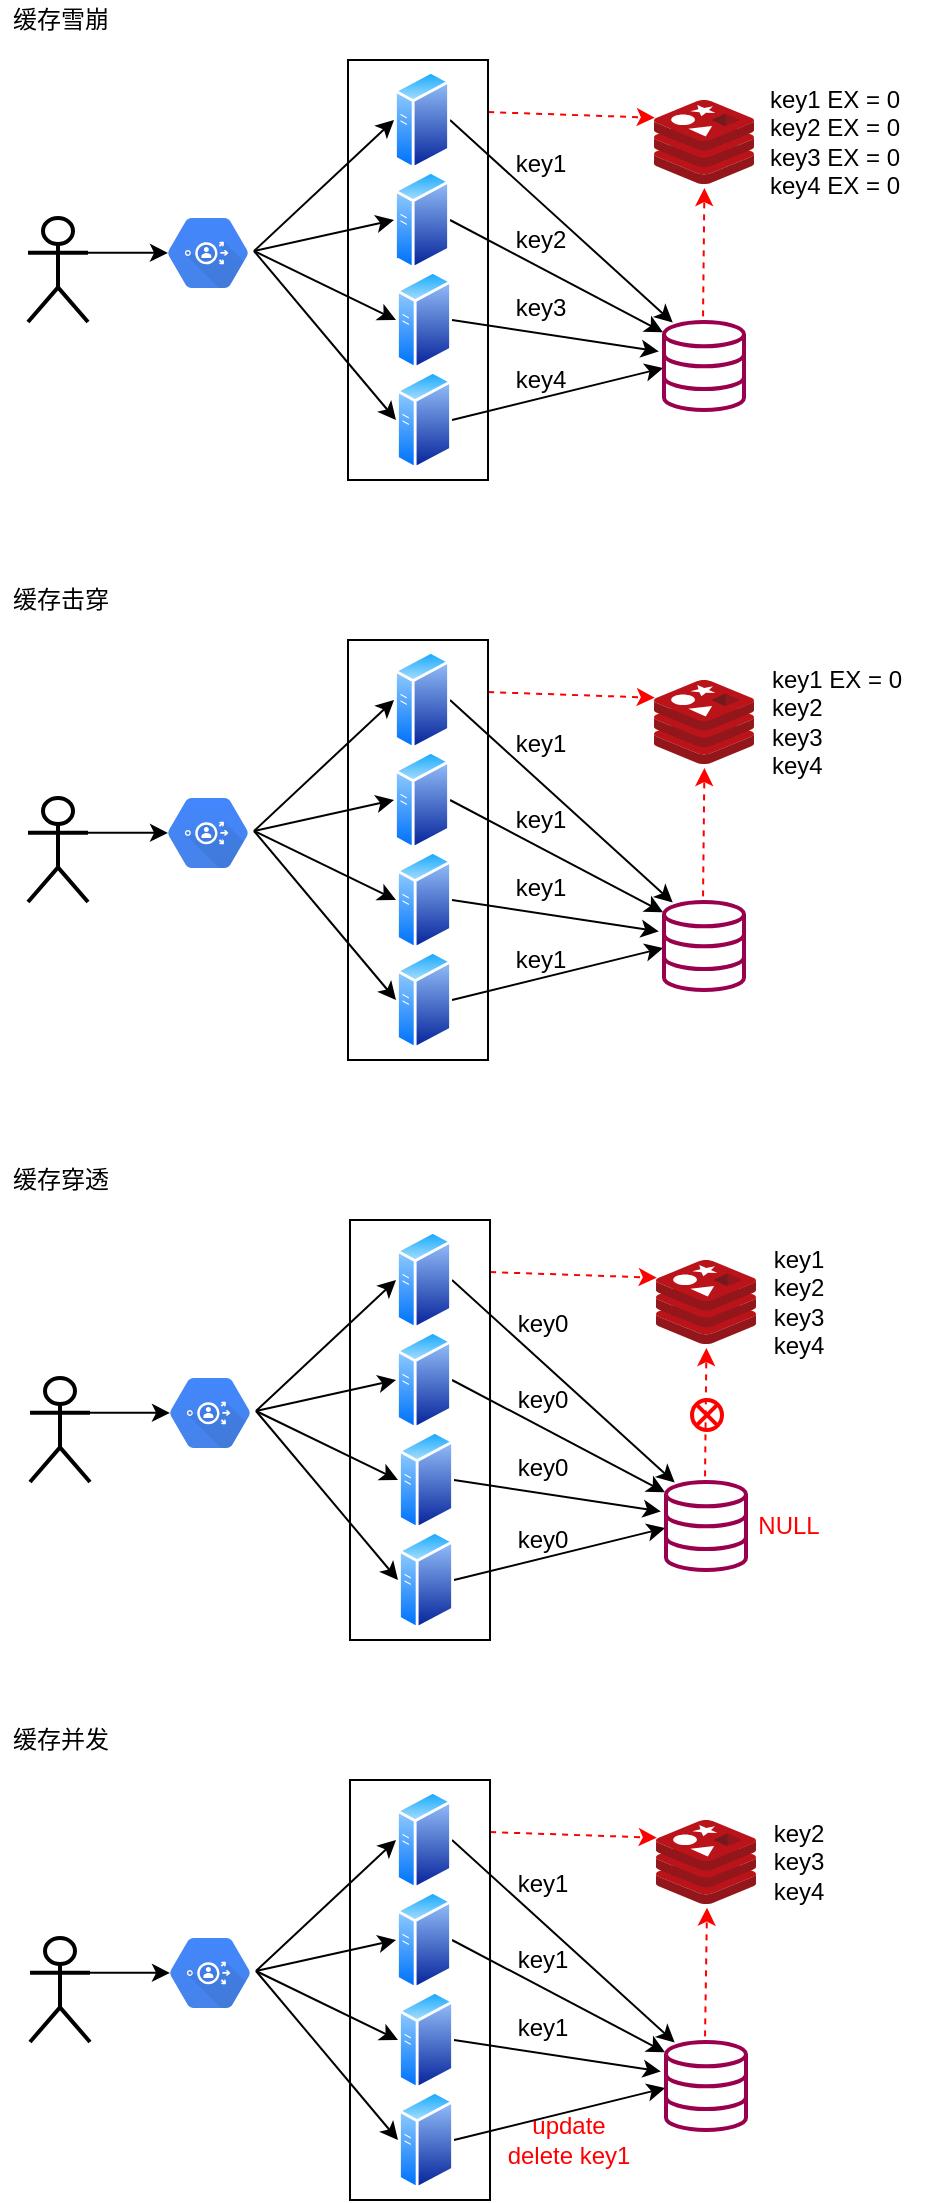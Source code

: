 <mxfile version="13.1.3" type="github"><diagram id="LF-wBUinEw7tB05aD-8D" name="第 1 页"><mxGraphModel dx="988" dy="596" grid="1" gridSize="10" guides="1" tooltips="1" connect="1" arrows="1" fold="1" page="1" pageScale="1" pageWidth="827" pageHeight="1169" math="0" shadow="0"><root><mxCell id="0"/><mxCell id="1" parent="0"/><mxCell id="2JN4IyXqBzqJY3ctXjoC-40" value="" style="edgeStyle=none;rounded=0;orthogonalLoop=1;jettySize=auto;html=1;entryX=0.008;entryY=0.211;entryDx=0;entryDy=0;entryPerimeter=0;exitX=1.001;exitY=0.124;exitDx=0;exitDy=0;exitPerimeter=0;dashed=1;strokeColor=#FF0000;" edge="1" parent="1" source="2JN4IyXqBzqJY3ctXjoC-16" target="2JN4IyXqBzqJY3ctXjoC-25"><mxGeometry relative="1" as="geometry"><mxPoint x="353" y="165.0" as="targetPoint"/></mxGeometry></mxCell><mxCell id="2JN4IyXqBzqJY3ctXjoC-16" value="" style="verticalLabelPosition=bottom;verticalAlign=top;html=1;shape=mxgraph.basic.rect;fillColor2=none;strokeWidth=1;size=20;indent=5;fillColor=none;" vertex="1" parent="1"><mxGeometry x="210" y="60" width="70" height="210" as="geometry"/></mxCell><mxCell id="2JN4IyXqBzqJY3ctXjoC-38" style="edgeStyle=none;rounded=0;orthogonalLoop=1;jettySize=auto;html=1;exitX=1;exitY=0.5;exitDx=0;exitDy=0;entryX=0.109;entryY=0.006;entryDx=0;entryDy=0;entryPerimeter=0;" edge="1" parent="1" source="2JN4IyXqBzqJY3ctXjoC-17" target="2JN4IyXqBzqJY3ctXjoC-24"><mxGeometry relative="1" as="geometry"/></mxCell><mxCell id="2JN4IyXqBzqJY3ctXjoC-17" value="" style="aspect=fixed;perimeter=ellipsePerimeter;html=1;align=center;shadow=0;dashed=0;spacingTop=3;image;image=img/lib/active_directory/generic_server.svg;fillColor=none;" vertex="1" parent="1"><mxGeometry x="233" y="65" width="28.0" height="50" as="geometry"/></mxCell><mxCell id="2JN4IyXqBzqJY3ctXjoC-37" style="edgeStyle=none;rounded=0;orthogonalLoop=1;jettySize=auto;html=1;exitX=1;exitY=0.5;exitDx=0;exitDy=0;entryX=-0.012;entryY=0.116;entryDx=0;entryDy=0;entryPerimeter=0;" edge="1" parent="1" source="2JN4IyXqBzqJY3ctXjoC-18" target="2JN4IyXqBzqJY3ctXjoC-24"><mxGeometry relative="1" as="geometry"/></mxCell><mxCell id="2JN4IyXqBzqJY3ctXjoC-18" value="" style="aspect=fixed;perimeter=ellipsePerimeter;html=1;align=center;shadow=0;dashed=0;spacingTop=3;image;image=img/lib/active_directory/generic_server.svg;fillColor=none;" vertex="1" parent="1"><mxGeometry x="233" y="115" width="28.0" height="50" as="geometry"/></mxCell><mxCell id="2JN4IyXqBzqJY3ctXjoC-36" style="edgeStyle=none;rounded=0;orthogonalLoop=1;jettySize=auto;html=1;exitX=1;exitY=0.5;exitDx=0;exitDy=0;entryX=-0.064;entryY=0.335;entryDx=0;entryDy=0;entryPerimeter=0;" edge="1" parent="1" source="2JN4IyXqBzqJY3ctXjoC-20" target="2JN4IyXqBzqJY3ctXjoC-24"><mxGeometry relative="1" as="geometry"><mxPoint x="370" y="220.0" as="targetPoint"/></mxGeometry></mxCell><mxCell id="2JN4IyXqBzqJY3ctXjoC-20" value="" style="aspect=fixed;perimeter=ellipsePerimeter;html=1;align=center;shadow=0;dashed=0;spacingTop=3;image;image=img/lib/active_directory/generic_server.svg;fillColor=none;" vertex="1" parent="1"><mxGeometry x="234" y="165" width="28.0" height="50" as="geometry"/></mxCell><mxCell id="2JN4IyXqBzqJY3ctXjoC-35" style="edgeStyle=none;rounded=0;orthogonalLoop=1;jettySize=auto;html=1;exitX=1;exitY=0.5;exitDx=0;exitDy=0;entryX=-0.012;entryY=0.524;entryDx=0;entryDy=0;entryPerimeter=0;" edge="1" parent="1" source="2JN4IyXqBzqJY3ctXjoC-23" target="2JN4IyXqBzqJY3ctXjoC-24"><mxGeometry relative="1" as="geometry"/></mxCell><mxCell id="2JN4IyXqBzqJY3ctXjoC-23" value="" style="aspect=fixed;perimeter=ellipsePerimeter;html=1;align=center;shadow=0;dashed=0;spacingTop=3;image;image=img/lib/active_directory/generic_server.svg;fillColor=none;" vertex="1" parent="1"><mxGeometry x="234" y="215" width="28.0" height="50" as="geometry"/></mxCell><mxCell id="2JN4IyXqBzqJY3ctXjoC-24" value="" style="html=1;verticalLabelPosition=bottom;align=center;labelBackgroundColor=#ffffff;verticalAlign=top;strokeWidth=2;strokeColor=#99004D;shadow=0;dashed=0;shape=mxgraph.ios7.icons.data;fillColor=none;" vertex="1" parent="1"><mxGeometry x="368" y="191" width="40" height="44" as="geometry"/></mxCell><mxCell id="2JN4IyXqBzqJY3ctXjoC-25" value="" style="aspect=fixed;html=1;points=[];align=center;image;fontSize=12;image=img/lib/mscae/Cache_Redis_Product.svg;strokeColor=#99004D;fillColor=none;" vertex="1" parent="1"><mxGeometry x="363" y="80" width="50" height="42" as="geometry"/></mxCell><mxCell id="2JN4IyXqBzqJY3ctXjoC-29" style="rounded=0;orthogonalLoop=1;jettySize=auto;html=1;exitX=1;exitY=0.333;exitDx=0;exitDy=0;exitPerimeter=0;" edge="1" parent="1" source="2JN4IyXqBzqJY3ctXjoC-27" target="2JN4IyXqBzqJY3ctXjoC-46"><mxGeometry relative="1" as="geometry"><mxPoint x="108.887" y="148.186" as="targetPoint"/></mxGeometry></mxCell><mxCell id="2JN4IyXqBzqJY3ctXjoC-27" value="" style="shape=umlActor;verticalLabelPosition=bottom;labelBackgroundColor=#ffffff;verticalAlign=top;html=1;outlineConnect=0;strokeColor=#000000;fillColor=none;strokeWidth=2;" vertex="1" parent="1"><mxGeometry x="50" y="139" width="30" height="52" as="geometry"/></mxCell><mxCell id="2JN4IyXqBzqJY3ctXjoC-30" style="edgeStyle=none;rounded=0;orthogonalLoop=1;jettySize=auto;html=1;exitX=1;exitY=0.5;exitDx=0;exitDy=0;entryX=0;entryY=0.5;entryDx=0;entryDy=0;" edge="1" parent="1" target="2JN4IyXqBzqJY3ctXjoC-17"><mxGeometry relative="1" as="geometry"><mxPoint x="163.0" y="155.5" as="sourcePoint"/></mxGeometry></mxCell><mxCell id="2JN4IyXqBzqJY3ctXjoC-32" style="edgeStyle=none;rounded=0;orthogonalLoop=1;jettySize=auto;html=1;exitX=1;exitY=0.5;exitDx=0;exitDy=0;entryX=0;entryY=0.5;entryDx=0;entryDy=0;" edge="1" parent="1" target="2JN4IyXqBzqJY3ctXjoC-18"><mxGeometry relative="1" as="geometry"><mxPoint x="163.0" y="155.5" as="sourcePoint"/></mxGeometry></mxCell><mxCell id="2JN4IyXqBzqJY3ctXjoC-33" style="edgeStyle=none;rounded=0;orthogonalLoop=1;jettySize=auto;html=1;exitX=1;exitY=0.5;exitDx=0;exitDy=0;entryX=0;entryY=0.5;entryDx=0;entryDy=0;" edge="1" parent="1" target="2JN4IyXqBzqJY3ctXjoC-20"><mxGeometry relative="1" as="geometry"><mxPoint x="163.0" y="155.5" as="sourcePoint"/></mxGeometry></mxCell><mxCell id="2JN4IyXqBzqJY3ctXjoC-34" style="edgeStyle=none;rounded=0;orthogonalLoop=1;jettySize=auto;html=1;exitX=1;exitY=0.5;exitDx=0;exitDy=0;entryX=0;entryY=0.5;entryDx=0;entryDy=0;" edge="1" parent="1" target="2JN4IyXqBzqJY3ctXjoC-23"><mxGeometry relative="1" as="geometry"><mxPoint x="163.0" y="155.5" as="sourcePoint"/></mxGeometry></mxCell><mxCell id="2JN4IyXqBzqJY3ctXjoC-41" value="" style="endArrow=classic;html=1;dashed=1;strokeColor=#FF0000;exitX=0.488;exitY=-0.064;exitDx=0;exitDy=0;exitPerimeter=0;entryX=0.504;entryY=1.048;entryDx=0;entryDy=0;entryPerimeter=0;" edge="1" parent="1" source="2JN4IyXqBzqJY3ctXjoC-24" target="2JN4IyXqBzqJY3ctXjoC-25"><mxGeometry width="50" height="50" relative="1" as="geometry"><mxPoint x="300" y="230" as="sourcePoint"/><mxPoint x="350" y="180" as="targetPoint"/></mxGeometry></mxCell><mxCell id="2JN4IyXqBzqJY3ctXjoC-42" value="key1" style="text;html=1;align=center;verticalAlign=middle;resizable=0;points=[];autosize=1;" vertex="1" parent="1"><mxGeometry x="286" y="102" width="40" height="20" as="geometry"/></mxCell><mxCell id="2JN4IyXqBzqJY3ctXjoC-43" value="key2" style="text;html=1;align=center;verticalAlign=middle;resizable=0;points=[];autosize=1;" vertex="1" parent="1"><mxGeometry x="286" y="140" width="40" height="20" as="geometry"/></mxCell><mxCell id="2JN4IyXqBzqJY3ctXjoC-44" value="key3" style="text;html=1;align=center;verticalAlign=middle;resizable=0;points=[];autosize=1;" vertex="1" parent="1"><mxGeometry x="286" y="174" width="40" height="20" as="geometry"/></mxCell><mxCell id="2JN4IyXqBzqJY3ctXjoC-45" value="key4" style="text;html=1;align=center;verticalAlign=middle;resizable=0;points=[];autosize=1;" vertex="1" parent="1"><mxGeometry x="286" y="210" width="40" height="20" as="geometry"/></mxCell><mxCell id="2JN4IyXqBzqJY3ctXjoC-46" value="" style="shape=mxgraph.gcp.identity_and_security.cloud_identity_aware_proxy;html=1;fillColor=#4387FD;gradientColor=#4683EA;strokeColor=none;verticalLabelPosition=bottom;verticalAlign=top;align=center;labelBackgroundColor=none;fontColor=#009900;" vertex="1" parent="1"><mxGeometry x="120" y="139" width="40" height="35" as="geometry"/></mxCell><mxCell id="2JN4IyXqBzqJY3ctXjoC-50" value="" style="edgeStyle=none;rounded=0;orthogonalLoop=1;jettySize=auto;html=1;entryX=0.008;entryY=0.211;entryDx=0;entryDy=0;entryPerimeter=0;exitX=1.001;exitY=0.124;exitDx=0;exitDy=0;exitPerimeter=0;dashed=1;strokeColor=#FF0000;" edge="1" parent="1" source="2JN4IyXqBzqJY3ctXjoC-51" target="2JN4IyXqBzqJY3ctXjoC-61"><mxGeometry relative="1" as="geometry"><mxPoint x="353" y="455.0" as="targetPoint"/></mxGeometry></mxCell><mxCell id="2JN4IyXqBzqJY3ctXjoC-51" value="" style="verticalLabelPosition=bottom;verticalAlign=top;html=1;shape=mxgraph.basic.rect;fillColor2=none;strokeWidth=1;size=20;indent=5;fillColor=none;" vertex="1" parent="1"><mxGeometry x="210" y="350" width="70" height="210" as="geometry"/></mxCell><mxCell id="2JN4IyXqBzqJY3ctXjoC-52" style="edgeStyle=none;rounded=0;orthogonalLoop=1;jettySize=auto;html=1;exitX=1;exitY=0.5;exitDx=0;exitDy=0;entryX=0.109;entryY=0.006;entryDx=0;entryDy=0;entryPerimeter=0;" edge="1" parent="1" source="2JN4IyXqBzqJY3ctXjoC-53" target="2JN4IyXqBzqJY3ctXjoC-60"><mxGeometry relative="1" as="geometry"/></mxCell><mxCell id="2JN4IyXqBzqJY3ctXjoC-53" value="" style="aspect=fixed;perimeter=ellipsePerimeter;html=1;align=center;shadow=0;dashed=0;spacingTop=3;image;image=img/lib/active_directory/generic_server.svg;fillColor=none;" vertex="1" parent="1"><mxGeometry x="233" y="355" width="28.0" height="50" as="geometry"/></mxCell><mxCell id="2JN4IyXqBzqJY3ctXjoC-54" style="edgeStyle=none;rounded=0;orthogonalLoop=1;jettySize=auto;html=1;exitX=1;exitY=0.5;exitDx=0;exitDy=0;entryX=-0.012;entryY=0.116;entryDx=0;entryDy=0;entryPerimeter=0;" edge="1" parent="1" source="2JN4IyXqBzqJY3ctXjoC-55" target="2JN4IyXqBzqJY3ctXjoC-60"><mxGeometry relative="1" as="geometry"/></mxCell><mxCell id="2JN4IyXqBzqJY3ctXjoC-55" value="" style="aspect=fixed;perimeter=ellipsePerimeter;html=1;align=center;shadow=0;dashed=0;spacingTop=3;image;image=img/lib/active_directory/generic_server.svg;fillColor=none;" vertex="1" parent="1"><mxGeometry x="233" y="405" width="28.0" height="50" as="geometry"/></mxCell><mxCell id="2JN4IyXqBzqJY3ctXjoC-56" style="edgeStyle=none;rounded=0;orthogonalLoop=1;jettySize=auto;html=1;exitX=1;exitY=0.5;exitDx=0;exitDy=0;entryX=-0.064;entryY=0.335;entryDx=0;entryDy=0;entryPerimeter=0;" edge="1" parent="1" source="2JN4IyXqBzqJY3ctXjoC-57" target="2JN4IyXqBzqJY3ctXjoC-60"><mxGeometry relative="1" as="geometry"><mxPoint x="370" y="510.0" as="targetPoint"/></mxGeometry></mxCell><mxCell id="2JN4IyXqBzqJY3ctXjoC-57" value="" style="aspect=fixed;perimeter=ellipsePerimeter;html=1;align=center;shadow=0;dashed=0;spacingTop=3;image;image=img/lib/active_directory/generic_server.svg;fillColor=none;" vertex="1" parent="1"><mxGeometry x="234" y="455" width="28.0" height="50" as="geometry"/></mxCell><mxCell id="2JN4IyXqBzqJY3ctXjoC-58" style="edgeStyle=none;rounded=0;orthogonalLoop=1;jettySize=auto;html=1;exitX=1;exitY=0.5;exitDx=0;exitDy=0;entryX=-0.012;entryY=0.524;entryDx=0;entryDy=0;entryPerimeter=0;" edge="1" parent="1" source="2JN4IyXqBzqJY3ctXjoC-59" target="2JN4IyXqBzqJY3ctXjoC-60"><mxGeometry relative="1" as="geometry"/></mxCell><mxCell id="2JN4IyXqBzqJY3ctXjoC-59" value="" style="aspect=fixed;perimeter=ellipsePerimeter;html=1;align=center;shadow=0;dashed=0;spacingTop=3;image;image=img/lib/active_directory/generic_server.svg;fillColor=none;" vertex="1" parent="1"><mxGeometry x="234" y="505" width="28.0" height="50" as="geometry"/></mxCell><mxCell id="2JN4IyXqBzqJY3ctXjoC-60" value="" style="html=1;verticalLabelPosition=bottom;align=center;labelBackgroundColor=#ffffff;verticalAlign=top;strokeWidth=2;strokeColor=#99004D;shadow=0;dashed=0;shape=mxgraph.ios7.icons.data;fillColor=none;" vertex="1" parent="1"><mxGeometry x="368" y="481" width="40" height="44" as="geometry"/></mxCell><mxCell id="2JN4IyXqBzqJY3ctXjoC-61" value="" style="aspect=fixed;html=1;points=[];align=center;image;fontSize=12;image=img/lib/mscae/Cache_Redis_Product.svg;strokeColor=#99004D;fillColor=none;" vertex="1" parent="1"><mxGeometry x="363" y="370" width="50" height="42" as="geometry"/></mxCell><mxCell id="2JN4IyXqBzqJY3ctXjoC-62" style="rounded=0;orthogonalLoop=1;jettySize=auto;html=1;exitX=1;exitY=0.333;exitDx=0;exitDy=0;exitPerimeter=0;" edge="1" parent="1" source="2JN4IyXqBzqJY3ctXjoC-63" target="2JN4IyXqBzqJY3ctXjoC-73"><mxGeometry relative="1" as="geometry"><mxPoint x="108.887" y="438.186" as="targetPoint"/></mxGeometry></mxCell><mxCell id="2JN4IyXqBzqJY3ctXjoC-63" value="" style="shape=umlActor;verticalLabelPosition=bottom;labelBackgroundColor=#ffffff;verticalAlign=top;html=1;outlineConnect=0;strokeColor=#000000;fillColor=none;strokeWidth=2;" vertex="1" parent="1"><mxGeometry x="50" y="429" width="30" height="52" as="geometry"/></mxCell><mxCell id="2JN4IyXqBzqJY3ctXjoC-64" style="edgeStyle=none;rounded=0;orthogonalLoop=1;jettySize=auto;html=1;exitX=1;exitY=0.5;exitDx=0;exitDy=0;entryX=0;entryY=0.5;entryDx=0;entryDy=0;" edge="1" parent="1" target="2JN4IyXqBzqJY3ctXjoC-53"><mxGeometry relative="1" as="geometry"><mxPoint x="163.0" y="445.5" as="sourcePoint"/></mxGeometry></mxCell><mxCell id="2JN4IyXqBzqJY3ctXjoC-65" style="edgeStyle=none;rounded=0;orthogonalLoop=1;jettySize=auto;html=1;exitX=1;exitY=0.5;exitDx=0;exitDy=0;entryX=0;entryY=0.5;entryDx=0;entryDy=0;" edge="1" parent="1" target="2JN4IyXqBzqJY3ctXjoC-55"><mxGeometry relative="1" as="geometry"><mxPoint x="163.0" y="445.5" as="sourcePoint"/></mxGeometry></mxCell><mxCell id="2JN4IyXqBzqJY3ctXjoC-66" style="edgeStyle=none;rounded=0;orthogonalLoop=1;jettySize=auto;html=1;exitX=1;exitY=0.5;exitDx=0;exitDy=0;entryX=0;entryY=0.5;entryDx=0;entryDy=0;" edge="1" parent="1" target="2JN4IyXqBzqJY3ctXjoC-57"><mxGeometry relative="1" as="geometry"><mxPoint x="163.0" y="445.5" as="sourcePoint"/></mxGeometry></mxCell><mxCell id="2JN4IyXqBzqJY3ctXjoC-67" style="edgeStyle=none;rounded=0;orthogonalLoop=1;jettySize=auto;html=1;exitX=1;exitY=0.5;exitDx=0;exitDy=0;entryX=0;entryY=0.5;entryDx=0;entryDy=0;" edge="1" parent="1" target="2JN4IyXqBzqJY3ctXjoC-59"><mxGeometry relative="1" as="geometry"><mxPoint x="163.0" y="445.5" as="sourcePoint"/></mxGeometry></mxCell><mxCell id="2JN4IyXqBzqJY3ctXjoC-68" value="" style="endArrow=classic;html=1;dashed=1;strokeColor=#FF0000;exitX=0.488;exitY=-0.064;exitDx=0;exitDy=0;exitPerimeter=0;entryX=0.504;entryY=1.048;entryDx=0;entryDy=0;entryPerimeter=0;" edge="1" parent="1" source="2JN4IyXqBzqJY3ctXjoC-60" target="2JN4IyXqBzqJY3ctXjoC-61"><mxGeometry width="50" height="50" relative="1" as="geometry"><mxPoint x="300" y="520" as="sourcePoint"/><mxPoint x="350" y="470" as="targetPoint"/></mxGeometry></mxCell><mxCell id="2JN4IyXqBzqJY3ctXjoC-69" value="key1" style="text;html=1;align=center;verticalAlign=middle;resizable=0;points=[];autosize=1;" vertex="1" parent="1"><mxGeometry x="286" y="392" width="40" height="20" as="geometry"/></mxCell><mxCell id="2JN4IyXqBzqJY3ctXjoC-70" value="key1" style="text;html=1;align=center;verticalAlign=middle;resizable=0;points=[];autosize=1;" vertex="1" parent="1"><mxGeometry x="286" y="430" width="40" height="20" as="geometry"/></mxCell><mxCell id="2JN4IyXqBzqJY3ctXjoC-71" value="key1" style="text;html=1;align=center;verticalAlign=middle;resizable=0;points=[];autosize=1;" vertex="1" parent="1"><mxGeometry x="286" y="464" width="40" height="20" as="geometry"/></mxCell><mxCell id="2JN4IyXqBzqJY3ctXjoC-72" value="key1" style="text;html=1;align=center;verticalAlign=middle;resizable=0;points=[];autosize=1;" vertex="1" parent="1"><mxGeometry x="286" y="500" width="40" height="20" as="geometry"/></mxCell><mxCell id="2JN4IyXqBzqJY3ctXjoC-73" value="" style="shape=mxgraph.gcp.identity_and_security.cloud_identity_aware_proxy;html=1;fillColor=#4387FD;gradientColor=#4683EA;strokeColor=none;verticalLabelPosition=bottom;verticalAlign=top;align=center;labelBackgroundColor=none;fontColor=#009900;" vertex="1" parent="1"><mxGeometry x="120" y="429" width="40" height="35" as="geometry"/></mxCell><mxCell id="2JN4IyXqBzqJY3ctXjoC-74" value="缓存击穿" style="text;html=1;align=center;verticalAlign=middle;resizable=0;points=[];autosize=1;fontColor=#000000;" vertex="1" parent="1"><mxGeometry x="36" y="320" width="60" height="20" as="geometry"/></mxCell><mxCell id="2JN4IyXqBzqJY3ctXjoC-75" value="缓存雪崩" style="text;html=1;align=center;verticalAlign=middle;resizable=0;points=[];autosize=1;fontColor=#000000;" vertex="1" parent="1"><mxGeometry x="36" y="30" width="60" height="20" as="geometry"/></mxCell><mxCell id="2JN4IyXqBzqJY3ctXjoC-76" value="" style="edgeStyle=none;rounded=0;orthogonalLoop=1;jettySize=auto;html=1;entryX=0.008;entryY=0.211;entryDx=0;entryDy=0;entryPerimeter=0;exitX=1.001;exitY=0.124;exitDx=0;exitDy=0;exitPerimeter=0;dashed=1;strokeColor=#FF0000;" edge="1" parent="1" source="2JN4IyXqBzqJY3ctXjoC-77" target="2JN4IyXqBzqJY3ctXjoC-87"><mxGeometry relative="1" as="geometry"><mxPoint x="354" y="745.0" as="targetPoint"/></mxGeometry></mxCell><mxCell id="2JN4IyXqBzqJY3ctXjoC-77" value="" style="verticalLabelPosition=bottom;verticalAlign=top;html=1;shape=mxgraph.basic.rect;fillColor2=none;strokeWidth=1;size=20;indent=5;fillColor=none;" vertex="1" parent="1"><mxGeometry x="211" y="640" width="70" height="210" as="geometry"/></mxCell><mxCell id="2JN4IyXqBzqJY3ctXjoC-78" style="edgeStyle=none;rounded=0;orthogonalLoop=1;jettySize=auto;html=1;exitX=1;exitY=0.5;exitDx=0;exitDy=0;entryX=0.109;entryY=0.006;entryDx=0;entryDy=0;entryPerimeter=0;" edge="1" parent="1" source="2JN4IyXqBzqJY3ctXjoC-79" target="2JN4IyXqBzqJY3ctXjoC-86"><mxGeometry relative="1" as="geometry"/></mxCell><mxCell id="2JN4IyXqBzqJY3ctXjoC-79" value="" style="aspect=fixed;perimeter=ellipsePerimeter;html=1;align=center;shadow=0;dashed=0;spacingTop=3;image;image=img/lib/active_directory/generic_server.svg;fillColor=none;" vertex="1" parent="1"><mxGeometry x="234" y="645" width="28.0" height="50" as="geometry"/></mxCell><mxCell id="2JN4IyXqBzqJY3ctXjoC-80" style="edgeStyle=none;rounded=0;orthogonalLoop=1;jettySize=auto;html=1;exitX=1;exitY=0.5;exitDx=0;exitDy=0;entryX=-0.012;entryY=0.116;entryDx=0;entryDy=0;entryPerimeter=0;" edge="1" parent="1" source="2JN4IyXqBzqJY3ctXjoC-81" target="2JN4IyXqBzqJY3ctXjoC-86"><mxGeometry relative="1" as="geometry"/></mxCell><mxCell id="2JN4IyXqBzqJY3ctXjoC-81" value="" style="aspect=fixed;perimeter=ellipsePerimeter;html=1;align=center;shadow=0;dashed=0;spacingTop=3;image;image=img/lib/active_directory/generic_server.svg;fillColor=none;" vertex="1" parent="1"><mxGeometry x="234" y="695" width="28.0" height="50" as="geometry"/></mxCell><mxCell id="2JN4IyXqBzqJY3ctXjoC-82" style="edgeStyle=none;rounded=0;orthogonalLoop=1;jettySize=auto;html=1;exitX=1;exitY=0.5;exitDx=0;exitDy=0;entryX=-0.064;entryY=0.335;entryDx=0;entryDy=0;entryPerimeter=0;" edge="1" parent="1" source="2JN4IyXqBzqJY3ctXjoC-83" target="2JN4IyXqBzqJY3ctXjoC-86"><mxGeometry relative="1" as="geometry"><mxPoint x="371" y="800.0" as="targetPoint"/></mxGeometry></mxCell><mxCell id="2JN4IyXqBzqJY3ctXjoC-83" value="" style="aspect=fixed;perimeter=ellipsePerimeter;html=1;align=center;shadow=0;dashed=0;spacingTop=3;image;image=img/lib/active_directory/generic_server.svg;fillColor=none;" vertex="1" parent="1"><mxGeometry x="235" y="745" width="28.0" height="50" as="geometry"/></mxCell><mxCell id="2JN4IyXqBzqJY3ctXjoC-84" style="edgeStyle=none;rounded=0;orthogonalLoop=1;jettySize=auto;html=1;exitX=1;exitY=0.5;exitDx=0;exitDy=0;entryX=-0.012;entryY=0.524;entryDx=0;entryDy=0;entryPerimeter=0;" edge="1" parent="1" source="2JN4IyXqBzqJY3ctXjoC-85" target="2JN4IyXqBzqJY3ctXjoC-86"><mxGeometry relative="1" as="geometry"/></mxCell><mxCell id="2JN4IyXqBzqJY3ctXjoC-85" value="" style="aspect=fixed;perimeter=ellipsePerimeter;html=1;align=center;shadow=0;dashed=0;spacingTop=3;image;image=img/lib/active_directory/generic_server.svg;fillColor=none;" vertex="1" parent="1"><mxGeometry x="235" y="795" width="28.0" height="50" as="geometry"/></mxCell><mxCell id="2JN4IyXqBzqJY3ctXjoC-86" value="" style="html=1;verticalLabelPosition=bottom;align=center;labelBackgroundColor=#ffffff;verticalAlign=top;strokeWidth=2;strokeColor=#99004D;shadow=0;dashed=0;shape=mxgraph.ios7.icons.data;fillColor=none;" vertex="1" parent="1"><mxGeometry x="369" y="771" width="40" height="44" as="geometry"/></mxCell><mxCell id="2JN4IyXqBzqJY3ctXjoC-87" value="" style="aspect=fixed;html=1;points=[];align=center;image;fontSize=12;image=img/lib/mscae/Cache_Redis_Product.svg;strokeColor=#99004D;fillColor=none;" vertex="1" parent="1"><mxGeometry x="364" y="660" width="50" height="42" as="geometry"/></mxCell><mxCell id="2JN4IyXqBzqJY3ctXjoC-88" style="rounded=0;orthogonalLoop=1;jettySize=auto;html=1;exitX=1;exitY=0.333;exitDx=0;exitDy=0;exitPerimeter=0;" edge="1" parent="1" source="2JN4IyXqBzqJY3ctXjoC-89" target="2JN4IyXqBzqJY3ctXjoC-99"><mxGeometry relative="1" as="geometry"><mxPoint x="109.887" y="728.186" as="targetPoint"/></mxGeometry></mxCell><mxCell id="2JN4IyXqBzqJY3ctXjoC-89" value="" style="shape=umlActor;verticalLabelPosition=bottom;labelBackgroundColor=#ffffff;verticalAlign=top;html=1;outlineConnect=0;strokeColor=#000000;fillColor=none;strokeWidth=2;" vertex="1" parent="1"><mxGeometry x="51" y="719" width="30" height="52" as="geometry"/></mxCell><mxCell id="2JN4IyXqBzqJY3ctXjoC-90" style="edgeStyle=none;rounded=0;orthogonalLoop=1;jettySize=auto;html=1;exitX=1;exitY=0.5;exitDx=0;exitDy=0;entryX=0;entryY=0.5;entryDx=0;entryDy=0;" edge="1" parent="1" target="2JN4IyXqBzqJY3ctXjoC-79"><mxGeometry relative="1" as="geometry"><mxPoint x="164.0" y="735.5" as="sourcePoint"/></mxGeometry></mxCell><mxCell id="2JN4IyXqBzqJY3ctXjoC-91" style="edgeStyle=none;rounded=0;orthogonalLoop=1;jettySize=auto;html=1;exitX=1;exitY=0.5;exitDx=0;exitDy=0;entryX=0;entryY=0.5;entryDx=0;entryDy=0;" edge="1" parent="1" target="2JN4IyXqBzqJY3ctXjoC-81"><mxGeometry relative="1" as="geometry"><mxPoint x="164.0" y="735.5" as="sourcePoint"/></mxGeometry></mxCell><mxCell id="2JN4IyXqBzqJY3ctXjoC-92" style="edgeStyle=none;rounded=0;orthogonalLoop=1;jettySize=auto;html=1;exitX=1;exitY=0.5;exitDx=0;exitDy=0;entryX=0;entryY=0.5;entryDx=0;entryDy=0;" edge="1" parent="1" target="2JN4IyXqBzqJY3ctXjoC-83"><mxGeometry relative="1" as="geometry"><mxPoint x="164.0" y="735.5" as="sourcePoint"/></mxGeometry></mxCell><mxCell id="2JN4IyXqBzqJY3ctXjoC-93" style="edgeStyle=none;rounded=0;orthogonalLoop=1;jettySize=auto;html=1;exitX=1;exitY=0.5;exitDx=0;exitDy=0;entryX=0;entryY=0.5;entryDx=0;entryDy=0;" edge="1" parent="1" target="2JN4IyXqBzqJY3ctXjoC-85"><mxGeometry relative="1" as="geometry"><mxPoint x="164.0" y="735.5" as="sourcePoint"/></mxGeometry></mxCell><mxCell id="2JN4IyXqBzqJY3ctXjoC-94" value="" style="endArrow=classic;html=1;dashed=1;strokeColor=#FF0000;exitX=0.488;exitY=-0.064;exitDx=0;exitDy=0;exitPerimeter=0;entryX=0.504;entryY=1.048;entryDx=0;entryDy=0;entryPerimeter=0;" edge="1" parent="1" source="2JN4IyXqBzqJY3ctXjoC-86" target="2JN4IyXqBzqJY3ctXjoC-87"><mxGeometry width="50" height="50" relative="1" as="geometry"><mxPoint x="301" y="810" as="sourcePoint"/><mxPoint x="351" y="760" as="targetPoint"/></mxGeometry></mxCell><mxCell id="2JN4IyXqBzqJY3ctXjoC-95" value="key0" style="text;html=1;align=center;verticalAlign=middle;resizable=0;points=[];autosize=1;" vertex="1" parent="1"><mxGeometry x="287" y="682" width="40" height="20" as="geometry"/></mxCell><mxCell id="2JN4IyXqBzqJY3ctXjoC-96" value="key0" style="text;html=1;align=center;verticalAlign=middle;resizable=0;points=[];autosize=1;" vertex="1" parent="1"><mxGeometry x="287" y="720" width="40" height="20" as="geometry"/></mxCell><mxCell id="2JN4IyXqBzqJY3ctXjoC-97" value="key0" style="text;html=1;align=center;verticalAlign=middle;resizable=0;points=[];autosize=1;" vertex="1" parent="1"><mxGeometry x="287" y="754" width="40" height="20" as="geometry"/></mxCell><mxCell id="2JN4IyXqBzqJY3ctXjoC-98" value="key0" style="text;html=1;align=center;verticalAlign=middle;resizable=0;points=[];autosize=1;" vertex="1" parent="1"><mxGeometry x="287" y="790" width="40" height="20" as="geometry"/></mxCell><mxCell id="2JN4IyXqBzqJY3ctXjoC-99" value="" style="shape=mxgraph.gcp.identity_and_security.cloud_identity_aware_proxy;html=1;fillColor=#4387FD;gradientColor=#4683EA;strokeColor=none;verticalLabelPosition=bottom;verticalAlign=top;align=center;labelBackgroundColor=none;fontColor=#009900;" vertex="1" parent="1"><mxGeometry x="121" y="719" width="40" height="35" as="geometry"/></mxCell><mxCell id="2JN4IyXqBzqJY3ctXjoC-126" value="缓存穿透" style="text;html=1;align=center;verticalAlign=middle;resizable=0;points=[];autosize=1;fontColor=#000000;" vertex="1" parent="1"><mxGeometry x="36" y="610" width="60" height="20" as="geometry"/></mxCell><mxCell id="2JN4IyXqBzqJY3ctXjoC-129" value="key1&lt;br&gt;key2&lt;br&gt;key3&lt;br&gt;key4" style="text;html=1;align=center;verticalAlign=middle;resizable=0;points=[];autosize=1;fontColor=#000000;" vertex="1" parent="1"><mxGeometry x="415" y="651" width="40" height="60" as="geometry"/></mxCell><mxCell id="2JN4IyXqBzqJY3ctXjoC-130" value="key1 EX = 0&lt;br&gt;key2&lt;br&gt;key3&lt;br&gt;key4" style="text;html=1;align=left;verticalAlign=middle;resizable=0;points=[];autosize=1;fontColor=#000000;" vertex="1" parent="1"><mxGeometry x="420" y="361" width="80" height="60" as="geometry"/></mxCell><mxCell id="2JN4IyXqBzqJY3ctXjoC-131" value="key1 EX = 0&lt;br&gt;key2 EX = 0&lt;br&gt;key3 EX = 0&lt;br&gt;key4 EX = 0" style="text;html=1;align=center;verticalAlign=middle;resizable=0;points=[];autosize=1;fontColor=#000000;" vertex="1" parent="1"><mxGeometry x="413" y="71" width="80" height="60" as="geometry"/></mxCell><mxCell id="2JN4IyXqBzqJY3ctXjoC-132" value="NULL" style="text;html=1;align=center;verticalAlign=middle;resizable=0;points=[];autosize=1;fontColor=#FF0000;" vertex="1" parent="1"><mxGeometry x="405" y="783" width="50" height="20" as="geometry"/></mxCell><mxCell id="2JN4IyXqBzqJY3ctXjoC-133" value="" style="edgeStyle=none;rounded=0;orthogonalLoop=1;jettySize=auto;html=1;entryX=0.008;entryY=0.211;entryDx=0;entryDy=0;entryPerimeter=0;exitX=1.001;exitY=0.124;exitDx=0;exitDy=0;exitPerimeter=0;dashed=1;strokeColor=#FF0000;" edge="1" parent="1" source="2JN4IyXqBzqJY3ctXjoC-134" target="2JN4IyXqBzqJY3ctXjoC-144"><mxGeometry relative="1" as="geometry"><mxPoint x="354" y="1025" as="targetPoint"/></mxGeometry></mxCell><mxCell id="2JN4IyXqBzqJY3ctXjoC-134" value="" style="verticalLabelPosition=bottom;verticalAlign=top;html=1;shape=mxgraph.basic.rect;fillColor2=none;strokeWidth=1;size=20;indent=5;fillColor=none;" vertex="1" parent="1"><mxGeometry x="211" y="920" width="70" height="210" as="geometry"/></mxCell><mxCell id="2JN4IyXqBzqJY3ctXjoC-135" style="edgeStyle=none;rounded=0;orthogonalLoop=1;jettySize=auto;html=1;exitX=1;exitY=0.5;exitDx=0;exitDy=0;entryX=0.109;entryY=0.006;entryDx=0;entryDy=0;entryPerimeter=0;" edge="1" parent="1" source="2JN4IyXqBzqJY3ctXjoC-136" target="2JN4IyXqBzqJY3ctXjoC-143"><mxGeometry relative="1" as="geometry"/></mxCell><mxCell id="2JN4IyXqBzqJY3ctXjoC-136" value="" style="aspect=fixed;perimeter=ellipsePerimeter;html=1;align=center;shadow=0;dashed=0;spacingTop=3;image;image=img/lib/active_directory/generic_server.svg;fillColor=none;" vertex="1" parent="1"><mxGeometry x="234" y="925" width="28.0" height="50" as="geometry"/></mxCell><mxCell id="2JN4IyXqBzqJY3ctXjoC-137" style="edgeStyle=none;rounded=0;orthogonalLoop=1;jettySize=auto;html=1;exitX=1;exitY=0.5;exitDx=0;exitDy=0;entryX=-0.012;entryY=0.116;entryDx=0;entryDy=0;entryPerimeter=0;" edge="1" parent="1" source="2JN4IyXqBzqJY3ctXjoC-138" target="2JN4IyXqBzqJY3ctXjoC-143"><mxGeometry relative="1" as="geometry"/></mxCell><mxCell id="2JN4IyXqBzqJY3ctXjoC-138" value="" style="aspect=fixed;perimeter=ellipsePerimeter;html=1;align=center;shadow=0;dashed=0;spacingTop=3;image;image=img/lib/active_directory/generic_server.svg;fillColor=none;" vertex="1" parent="1"><mxGeometry x="234" y="975" width="28.0" height="50" as="geometry"/></mxCell><mxCell id="2JN4IyXqBzqJY3ctXjoC-139" style="edgeStyle=none;rounded=0;orthogonalLoop=1;jettySize=auto;html=1;exitX=1;exitY=0.5;exitDx=0;exitDy=0;entryX=-0.064;entryY=0.335;entryDx=0;entryDy=0;entryPerimeter=0;" edge="1" parent="1" source="2JN4IyXqBzqJY3ctXjoC-140" target="2JN4IyXqBzqJY3ctXjoC-143"><mxGeometry relative="1" as="geometry"><mxPoint x="371" y="1080" as="targetPoint"/></mxGeometry></mxCell><mxCell id="2JN4IyXqBzqJY3ctXjoC-140" value="" style="aspect=fixed;perimeter=ellipsePerimeter;html=1;align=center;shadow=0;dashed=0;spacingTop=3;image;image=img/lib/active_directory/generic_server.svg;fillColor=none;" vertex="1" parent="1"><mxGeometry x="235" y="1025" width="28.0" height="50" as="geometry"/></mxCell><mxCell id="2JN4IyXqBzqJY3ctXjoC-141" style="edgeStyle=none;rounded=0;orthogonalLoop=1;jettySize=auto;html=1;exitX=1;exitY=0.5;exitDx=0;exitDy=0;entryX=-0.012;entryY=0.524;entryDx=0;entryDy=0;entryPerimeter=0;" edge="1" parent="1" source="2JN4IyXqBzqJY3ctXjoC-142" target="2JN4IyXqBzqJY3ctXjoC-143"><mxGeometry relative="1" as="geometry"/></mxCell><mxCell id="2JN4IyXqBzqJY3ctXjoC-142" value="" style="aspect=fixed;perimeter=ellipsePerimeter;html=1;align=center;shadow=0;dashed=0;spacingTop=3;image;image=img/lib/active_directory/generic_server.svg;fillColor=none;" vertex="1" parent="1"><mxGeometry x="235" y="1075" width="28.0" height="50" as="geometry"/></mxCell><mxCell id="2JN4IyXqBzqJY3ctXjoC-143" value="" style="html=1;verticalLabelPosition=bottom;align=center;labelBackgroundColor=#ffffff;verticalAlign=top;strokeWidth=2;strokeColor=#99004D;shadow=0;dashed=0;shape=mxgraph.ios7.icons.data;fillColor=none;" vertex="1" parent="1"><mxGeometry x="369" y="1051" width="40" height="44" as="geometry"/></mxCell><mxCell id="2JN4IyXqBzqJY3ctXjoC-144" value="" style="aspect=fixed;html=1;points=[];align=center;image;fontSize=12;image=img/lib/mscae/Cache_Redis_Product.svg;strokeColor=#99004D;fillColor=none;" vertex="1" parent="1"><mxGeometry x="364" y="940" width="50" height="42" as="geometry"/></mxCell><mxCell id="2JN4IyXqBzqJY3ctXjoC-145" style="rounded=0;orthogonalLoop=1;jettySize=auto;html=1;exitX=1;exitY=0.333;exitDx=0;exitDy=0;exitPerimeter=0;" edge="1" parent="1" source="2JN4IyXqBzqJY3ctXjoC-146" target="2JN4IyXqBzqJY3ctXjoC-156"><mxGeometry relative="1" as="geometry"><mxPoint x="109.887" y="1008.186" as="targetPoint"/></mxGeometry></mxCell><mxCell id="2JN4IyXqBzqJY3ctXjoC-146" value="" style="shape=umlActor;verticalLabelPosition=bottom;labelBackgroundColor=#ffffff;verticalAlign=top;html=1;outlineConnect=0;strokeColor=#000000;fillColor=none;strokeWidth=2;" vertex="1" parent="1"><mxGeometry x="51" y="999" width="30" height="52" as="geometry"/></mxCell><mxCell id="2JN4IyXqBzqJY3ctXjoC-147" style="edgeStyle=none;rounded=0;orthogonalLoop=1;jettySize=auto;html=1;exitX=1;exitY=0.5;exitDx=0;exitDy=0;entryX=0;entryY=0.5;entryDx=0;entryDy=0;" edge="1" parent="1" target="2JN4IyXqBzqJY3ctXjoC-136"><mxGeometry relative="1" as="geometry"><mxPoint x="164" y="1015.5" as="sourcePoint"/></mxGeometry></mxCell><mxCell id="2JN4IyXqBzqJY3ctXjoC-148" style="edgeStyle=none;rounded=0;orthogonalLoop=1;jettySize=auto;html=1;exitX=1;exitY=0.5;exitDx=0;exitDy=0;entryX=0;entryY=0.5;entryDx=0;entryDy=0;" edge="1" parent="1" target="2JN4IyXqBzqJY3ctXjoC-138"><mxGeometry relative="1" as="geometry"><mxPoint x="164" y="1015.5" as="sourcePoint"/></mxGeometry></mxCell><mxCell id="2JN4IyXqBzqJY3ctXjoC-149" style="edgeStyle=none;rounded=0;orthogonalLoop=1;jettySize=auto;html=1;exitX=1;exitY=0.5;exitDx=0;exitDy=0;entryX=0;entryY=0.5;entryDx=0;entryDy=0;" edge="1" parent="1" target="2JN4IyXqBzqJY3ctXjoC-140"><mxGeometry relative="1" as="geometry"><mxPoint x="164" y="1015.5" as="sourcePoint"/></mxGeometry></mxCell><mxCell id="2JN4IyXqBzqJY3ctXjoC-150" style="edgeStyle=none;rounded=0;orthogonalLoop=1;jettySize=auto;html=1;exitX=1;exitY=0.5;exitDx=0;exitDy=0;entryX=0;entryY=0.5;entryDx=0;entryDy=0;" edge="1" parent="1" target="2JN4IyXqBzqJY3ctXjoC-142"><mxGeometry relative="1" as="geometry"><mxPoint x="164" y="1015.5" as="sourcePoint"/></mxGeometry></mxCell><mxCell id="2JN4IyXqBzqJY3ctXjoC-152" value="key1" style="text;html=1;align=center;verticalAlign=middle;resizable=0;points=[];autosize=1;" vertex="1" parent="1"><mxGeometry x="287" y="962" width="40" height="20" as="geometry"/></mxCell><mxCell id="2JN4IyXqBzqJY3ctXjoC-153" value="key1" style="text;html=1;align=center;verticalAlign=middle;resizable=0;points=[];autosize=1;" vertex="1" parent="1"><mxGeometry x="287" y="1000" width="40" height="20" as="geometry"/></mxCell><mxCell id="2JN4IyXqBzqJY3ctXjoC-154" value="key1" style="text;html=1;align=center;verticalAlign=middle;resizable=0;points=[];autosize=1;" vertex="1" parent="1"><mxGeometry x="287" y="1034" width="40" height="20" as="geometry"/></mxCell><mxCell id="2JN4IyXqBzqJY3ctXjoC-155" value="update &lt;br&gt;delete key1" style="text;html=1;align=center;verticalAlign=middle;resizable=0;points=[];autosize=1;fontColor=#FF0000;" vertex="1" parent="1"><mxGeometry x="280" y="1085" width="80" height="30" as="geometry"/></mxCell><mxCell id="2JN4IyXqBzqJY3ctXjoC-156" value="" style="shape=mxgraph.gcp.identity_and_security.cloud_identity_aware_proxy;html=1;fillColor=#4387FD;gradientColor=#4683EA;strokeColor=none;verticalLabelPosition=bottom;verticalAlign=top;align=center;labelBackgroundColor=none;fontColor=#009900;" vertex="1" parent="1"><mxGeometry x="121" y="999" width="40" height="35" as="geometry"/></mxCell><mxCell id="2JN4IyXqBzqJY3ctXjoC-157" value="缓存并发" style="text;html=1;align=center;verticalAlign=middle;resizable=0;points=[];autosize=1;fontColor=#000000;" vertex="1" parent="1"><mxGeometry x="36" y="890" width="60" height="20" as="geometry"/></mxCell><mxCell id="2JN4IyXqBzqJY3ctXjoC-158" value="key2&lt;br&gt;key3&lt;br&gt;key4" style="text;html=1;align=center;verticalAlign=middle;resizable=0;points=[];autosize=1;fontColor=#000000;" vertex="1" parent="1"><mxGeometry x="415" y="936" width="40" height="50" as="geometry"/></mxCell><mxCell id="2JN4IyXqBzqJY3ctXjoC-161" value="" style="endArrow=classic;html=1;dashed=1;strokeColor=#FF0000;exitX=0.488;exitY=-0.064;exitDx=0;exitDy=0;exitPerimeter=0;entryX=0.51;entryY=1.044;entryDx=0;entryDy=0;entryPerimeter=0;" edge="1" parent="1" source="2JN4IyXqBzqJY3ctXjoC-143" target="2JN4IyXqBzqJY3ctXjoC-144"><mxGeometry width="50" height="50" relative="1" as="geometry"><mxPoint x="388.52" y="1048.184" as="sourcePoint"/><mxPoint x="389.12" y="1032.94" as="targetPoint"/></mxGeometry></mxCell><mxCell id="2JN4IyXqBzqJY3ctXjoC-164" value="" style="verticalLabelPosition=bottom;verticalAlign=top;html=1;shape=mxgraph.flowchart.or;labelBackgroundColor=none;strokeColor=#FF0000;strokeWidth=2;fillColor=none;fontSize=24;fontColor=#FF0000;align=left;" vertex="1" parent="1"><mxGeometry x="382" y="730" width="15" height="15" as="geometry"/></mxCell></root></mxGraphModel></diagram></mxfile>